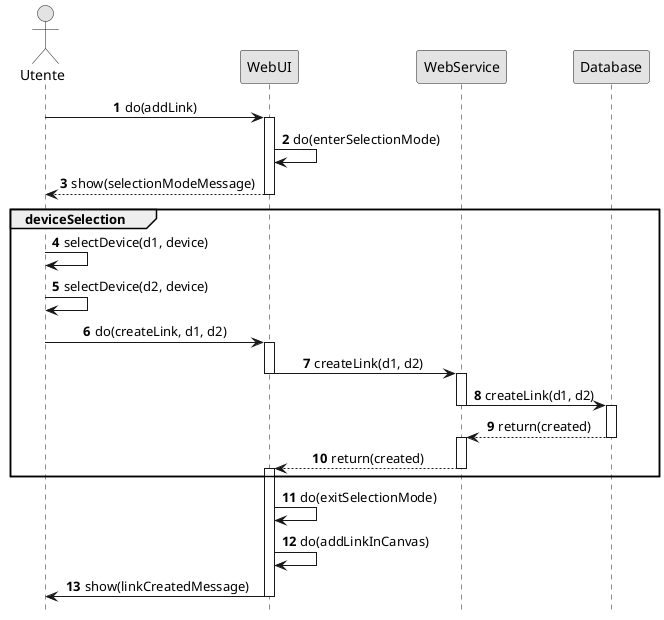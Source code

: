 
             ┌─┐
             ║"│
             └┬┘
             ┌┼┐
              │                           ┌─────┐                     ┌──────────┐             ┌────────┐
             ┌┴┐                          │WebUI│                     │WebService│             │Database│
           Utente                         └──┬──┘                     └────┬─────┘             └───┬────┘
             │        1 do(addLink)         ┌┴┐                            │                       │
             │ ────────────────────────────>│ │                            │                       │
             │                              │ │                            │                       │
             │                              │ │────┐                       │                       │
             │                              │ │    │ <b>2</b>              │                       │
             │                              │ │<───┘ do(enterSelectionMode)│                       │
             │                              │ │                            │                       │
             │                              │ │                            │                       │
             │ 3 show(selectionModeMessage) │ │                            │                       │
             │ <─ ─ ─ ─ ─ ─ ─ ─ ─ ─ ─ ─ ─ ─ │ │                            │                       │
             │                              └┬┘                            │                       │
             │                               │                             │                       │
╔════════════╪═════╤═════════════════════════╪═════════════════════════════╪═══════════════════════╪══════════════╗
║ DEVICESELECTION  │                         │                             │                       │              ║
╟─────────────────┐                          │                             │                       │              ║
║            │    │ <b>4</b>                 │                             │                       │              ║
║            │<───┘ selectDevice(d1, device) │                             │                       │              ║
║            │                               │                             │                       │              ║
║            │                               │                             │                       │              ║
║            │────┐                          │                             │                       │              ║
║            │    │ <b>5</b>                 │                             │                       │              ║
║            │<───┘ selectDevice(d2, device) │                             │                       │              ║
║            │                               │                             │                       │              ║
║            │                               │                             │                       │              ║
║            │   6 do(createLink, d1, d2)   ┌┴┐                            │                       │              ║
║            │ ────────────────────────────>│ │                            │                       │              ║
║            │                              │ │                            │                       │              ║
║            │                              │ │    7 createLink(d1, d2)    ┌┴┐                     │              ║
║            │                              │ │ ──────────────────────────>│ │                     │              ║
║            │                              └┬┘                            │ │                     │              ║
║            │                               │                             │ │8 createLink(d1, d2)┌┴┐             ║
║            │                               │                             │ │ ──────────────────>│ │             ║
║            │                               │                             └┬┘                    │ │             ║
║            │                               │                             │  9 return(created)   │ │             ║
║            │                               │                             │ <─ ─ ─ ─ ─ ─ ─ ─ ─ ─ │ │             ║
║            │                               │                             │                      └┬┘             ║
║            │                              ┌┴┐     10 return(created)     │                       │              ║
║            │                              │ │ <─ ─ ─ ─ ─ ─ ─ ─ ─ ─ ─ ─ ─ ─                       │              ║
╚════════════╪══════════════════════════════╪═╪════════════════════════════╪═══════════════════════╪══════════════╝
             │                              │ │                            │                       │
             │                              │ │────┐                       │                       │
             │                              │ │    │ <b>11</b>             │                       │
             │                              │ │<───┘ do(exitSelectionMode) │                       │
             │                              │ │                            │                       │
             │                              │ │                            │                       │
             │                              │ │────┐                       │                       │
             │                              │ │    │ <b>12</b>             │                       │
             │                              │ │<───┘ do(addLinkInCanvas)   │                       │
             │                              │ │                            │                       │
             │                              │ │                            │                       │
             │ 13 show(linkCreatedMessage)  │ │                            │                       │
             │ <────────────────────────────│ │                            │                       │
             │                              └┬┘                            │                       │

@startuml
hide footbox
autonumber

skinparam shadowing false
skinparam sequenceMessageAlign center
skinparam monochrome true


Actor Utente as u
participant WebUI as ui
participant WebService as ws
participant Database as d

u -> ui : do(addLink)
activate ui
ui -> ui : do(enterSelectionMode)
u <-- ui : show(selectionModeMessage)
deactivate ui
group deviceSelection
u -> u : selectDevice(d1, device)
u -> u : selectDevice(d2, device)
u -> ui : do(createLink, d1, d2)
activate ui
ui -> ws : createLink(d1, d2)
deactivate ui
activate ws
ws -> d : createLink(d1, d2)
deactivate ws
activate d
ws <-- d : return(created)
deactivate d
activate ws
ui <-- ws : return(created)
deactivate ws
activate ui
end
ui -> ui : do(exitSelectionMode)

ui -> ui : do(addLinkInCanvas)
u <- ui : show(linkCreatedMessage)
deactivate ui
@enduml
